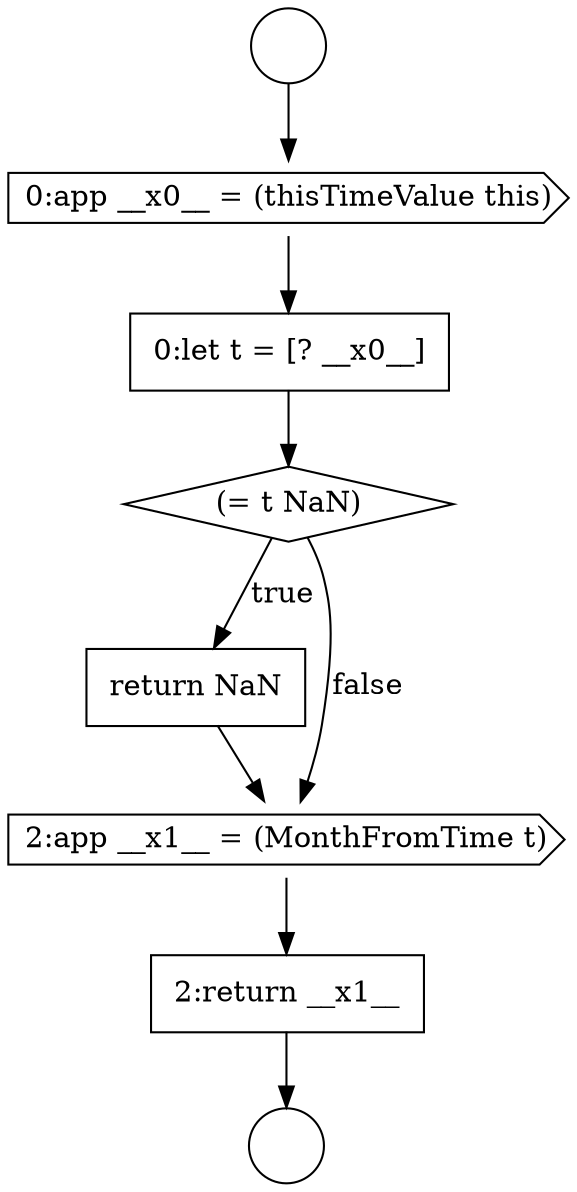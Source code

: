 digraph {
  node12731 [shape=none, margin=0, label=<<font color="black">
    <table border="0" cellborder="1" cellspacing="0" cellpadding="10">
      <tr><td align="left">return NaN</td></tr>
    </table>
  </font>> color="black" fillcolor="white" style=filled]
  node12732 [shape=cds, label=<<font color="black">2:app __x1__ = (MonthFromTime t)</font>> color="black" fillcolor="white" style=filled]
  node12728 [shape=cds, label=<<font color="black">0:app __x0__ = (thisTimeValue this)</font>> color="black" fillcolor="white" style=filled]
  node12727 [shape=circle label=" " color="black" fillcolor="white" style=filled]
  node12733 [shape=none, margin=0, label=<<font color="black">
    <table border="0" cellborder="1" cellspacing="0" cellpadding="10">
      <tr><td align="left">2:return __x1__</td></tr>
    </table>
  </font>> color="black" fillcolor="white" style=filled]
  node12726 [shape=circle label=" " color="black" fillcolor="white" style=filled]
  node12730 [shape=diamond, label=<<font color="black">(= t NaN)</font>> color="black" fillcolor="white" style=filled]
  node12729 [shape=none, margin=0, label=<<font color="black">
    <table border="0" cellborder="1" cellspacing="0" cellpadding="10">
      <tr><td align="left">0:let t = [? __x0__]</td></tr>
    </table>
  </font>> color="black" fillcolor="white" style=filled]
  node12733 -> node12727 [ color="black"]
  node12732 -> node12733 [ color="black"]
  node12731 -> node12732 [ color="black"]
  node12728 -> node12729 [ color="black"]
  node12726 -> node12728 [ color="black"]
  node12730 -> node12731 [label=<<font color="black">true</font>> color="black"]
  node12730 -> node12732 [label=<<font color="black">false</font>> color="black"]
  node12729 -> node12730 [ color="black"]
}
